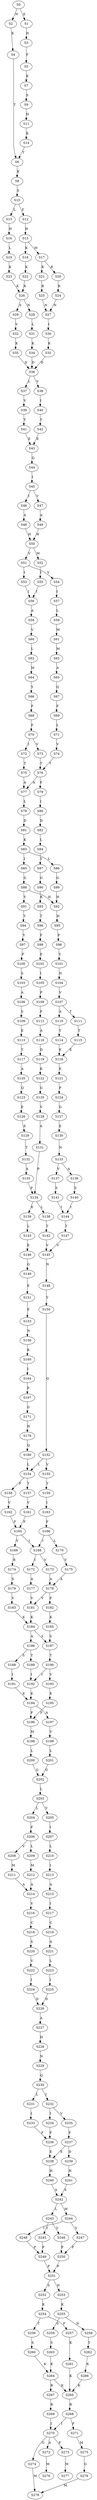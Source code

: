 strict digraph  {
	S0 -> S1 [ label = E ];
	S0 -> S2 [ label = N ];
	S1 -> S3 [ label = N ];
	S2 -> S4 [ label = K ];
	S3 -> S5 [ label = F ];
	S4 -> S6 [ label = T ];
	S5 -> S7 [ label = K ];
	S6 -> S8 [ label = K ];
	S7 -> S9 [ label = S ];
	S8 -> S10 [ label = S ];
	S9 -> S11 [ label = H ];
	S10 -> S12 [ label = F ];
	S10 -> S13 [ label = L ];
	S11 -> S14 [ label = K ];
	S12 -> S15 [ label = H ];
	S13 -> S16 [ label = H ];
	S14 -> S6 [ label = T ];
	S15 -> S17 [ label = M ];
	S15 -> S18 [ label = K ];
	S16 -> S19 [ label = L ];
	S17 -> S20 [ label = R ];
	S17 -> S21 [ label = K ];
	S18 -> S22 [ label = K ];
	S19 -> S23 [ label = K ];
	S20 -> S24 [ label = R ];
	S21 -> S25 [ label = R ];
	S22 -> S26 [ label = K ];
	S23 -> S26 [ label = K ];
	S24 -> S27 [ label = N ];
	S25 -> S27 [ label = N ];
	S26 -> S28 [ label = N ];
	S26 -> S29 [ label = S ];
	S27 -> S30 [ label = I ];
	S28 -> S31 [ label = L ];
	S29 -> S32 [ label = V ];
	S30 -> S33 [ label = K ];
	S31 -> S34 [ label = K ];
	S32 -> S35 [ label = K ];
	S33 -> S36 [ label = D ];
	S34 -> S36 [ label = D ];
	S35 -> S36 [ label = D ];
	S36 -> S37 [ label = L ];
	S36 -> S38 [ label = V ];
	S37 -> S39 [ label = V ];
	S38 -> S40 [ label = I ];
	S39 -> S41 [ label = Y ];
	S40 -> S42 [ label = Y ];
	S41 -> S43 [ label = E ];
	S42 -> S43 [ label = E ];
	S43 -> S44 [ label = Q ];
	S44 -> S45 [ label = I ];
	S45 -> S46 [ label = I ];
	S45 -> S47 [ label = V ];
	S46 -> S48 [ label = A ];
	S47 -> S49 [ label = A ];
	S48 -> S50 [ label = H ];
	S49 -> S50 [ label = H ];
	S50 -> S51 [ label = V ];
	S50 -> S52 [ label = M ];
	S51 -> S53 [ label = I ];
	S51 -> S54 [ label = V ];
	S52 -> S55 [ label = I ];
	S53 -> S56 [ label = I ];
	S54 -> S57 [ label = I ];
	S55 -> S56 [ label = I ];
	S56 -> S58 [ label = A ];
	S57 -> S59 [ label = L ];
	S58 -> S60 [ label = V ];
	S59 -> S61 [ label = M ];
	S60 -> S62 [ label = L ];
	S61 -> S63 [ label = M ];
	S62 -> S64 [ label = M ];
	S63 -> S65 [ label = A ];
	S64 -> S66 [ label = Y ];
	S65 -> S67 [ label = Q ];
	S66 -> S68 [ label = F ];
	S67 -> S69 [ label = F ];
	S68 -> S70 [ label = F ];
	S69 -> S71 [ label = L ];
	S70 -> S72 [ label = I ];
	S70 -> S73 [ label = V ];
	S71 -> S74 [ label = V ];
	S72 -> S75 [ label = T ];
	S73 -> S76 [ label = T ];
	S74 -> S76 [ label = T ];
	S75 -> S77 [ label = A ];
	S76 -> S77 [ label = A ];
	S76 -> S78 [ label = F ];
	S77 -> S79 [ label = L ];
	S78 -> S80 [ label = I ];
	S79 -> S81 [ label = D ];
	S80 -> S82 [ label = D ];
	S81 -> S83 [ label = K ];
	S82 -> S84 [ label = L ];
	S83 -> S85 [ label = I ];
	S83 -> S86 [ label = L ];
	S84 -> S87 [ label = Y ];
	S85 -> S88 [ label = G ];
	S86 -> S89 [ label = G ];
	S87 -> S90 [ label = G ];
	S88 -> S91 [ label = Y ];
	S88 -> S92 [ label = H ];
	S89 -> S92 [ label = H ];
	S90 -> S93 [ label = R ];
	S91 -> S94 [ label = Y ];
	S92 -> S95 [ label = H ];
	S93 -> S96 [ label = T ];
	S94 -> S97 [ label = Y ];
	S95 -> S98 [ label = F ];
	S96 -> S99 [ label = F ];
	S97 -> S100 [ label = F ];
	S98 -> S101 [ label = Y ];
	S99 -> S102 [ label = E ];
	S100 -> S103 [ label = S ];
	S101 -> S104 [ label = N ];
	S102 -> S105 [ label = I ];
	S103 -> S106 [ label = A ];
	S104 -> S107 [ label = V ];
	S105 -> S108 [ label = P ];
	S106 -> S109 [ label = S ];
	S107 -> S110 [ label = A ];
	S107 -> S111 [ label = T ];
	S108 -> S112 [ label = F ];
	S109 -> S113 [ label = E ];
	S110 -> S114 [ label = T ];
	S111 -> S115 [ label = T ];
	S112 -> S116 [ label = A ];
	S113 -> S117 [ label = T ];
	S114 -> S118 [ label = E ];
	S115 -> S118 [ label = E ];
	S116 -> S119 [ label = D ];
	S117 -> S120 [ label = A ];
	S118 -> S121 [ label = E ];
	S119 -> S122 [ label = K ];
	S120 -> S123 [ label = Q ];
	S121 -> S124 [ label = P ];
	S122 -> S125 [ label = G ];
	S123 -> S126 [ label = E ];
	S124 -> S127 [ label = G ];
	S125 -> S128 [ label = V ];
	S126 -> S129 [ label = E ];
	S127 -> S130 [ label = E ];
	S128 -> S131 [ label = A ];
	S129 -> S132 [ label = T ];
	S130 -> S133 [ label = N ];
	S131 -> S134 [ label = P ];
	S132 -> S135 [ label = A ];
	S133 -> S136 [ label = A ];
	S133 -> S137 [ label = V ];
	S134 -> S138 [ label = L ];
	S134 -> S139 [ label = E ];
	S135 -> S134 [ label = P ];
	S136 -> S140 [ label = S ];
	S137 -> S141 [ label = S ];
	S138 -> S142 [ label = T ];
	S139 -> S143 [ label = L ];
	S140 -> S144 [ label = I ];
	S141 -> S144 [ label = I ];
	S142 -> S145 [ label = V ];
	S143 -> S146 [ label = E ];
	S144 -> S147 [ label = T ];
	S145 -> S148 [ label = N ];
	S146 -> S149 [ label = G ];
	S147 -> S145 [ label = V ];
	S148 -> S150 [ label = Y ];
	S149 -> S151 [ label = E ];
	S150 -> S152 [ label = Q ];
	S151 -> S153 [ label = E ];
	S152 -> S154 [ label = L ];
	S152 -> S155 [ label = V ];
	S153 -> S156 [ label = N ];
	S154 -> S157 [ label = T ];
	S154 -> S158 [ label = F ];
	S155 -> S159 [ label = T ];
	S156 -> S160 [ label = K ];
	S157 -> S161 [ label = V ];
	S158 -> S162 [ label = V ];
	S159 -> S163 [ label = I ];
	S160 -> S164 [ label = I ];
	S161 -> S165 [ label = F ];
	S162 -> S165 [ label = F ];
	S163 -> S166 [ label = F ];
	S164 -> S167 [ label = F ];
	S165 -> S168 [ label = I ];
	S165 -> S169 [ label = V ];
	S166 -> S168 [ label = I ];
	S166 -> S170 [ label = L ];
	S167 -> S171 [ label = G ];
	S168 -> S172 [ label = I ];
	S168 -> S173 [ label = V ];
	S169 -> S174 [ label = R ];
	S170 -> S175 [ label = V ];
	S171 -> S176 [ label = H ];
	S172 -> S177 [ label = A ];
	S173 -> S178 [ label = A ];
	S174 -> S179 [ label = S ];
	S175 -> S178 [ label = A ];
	S176 -> S180 [ label = Q ];
	S177 -> S181 [ label = V ];
	S178 -> S182 [ label = F ];
	S178 -> S181 [ label = V ];
	S179 -> S183 [ label = V ];
	S180 -> S154 [ label = L ];
	S181 -> S184 [ label = K ];
	S182 -> S185 [ label = K ];
	S183 -> S184 [ label = K ];
	S184 -> S186 [ label = A ];
	S184 -> S187 [ label = S ];
	S185 -> S187 [ label = S ];
	S186 -> S188 [ label = S ];
	S186 -> S189 [ label = T ];
	S187 -> S190 [ label = T ];
	S188 -> S191 [ label = I ];
	S189 -> S192 [ label = I ];
	S190 -> S192 [ label = I ];
	S190 -> S193 [ label = V ];
	S191 -> S194 [ label = E ];
	S192 -> S194 [ label = E ];
	S193 -> S195 [ label = E ];
	S194 -> S196 [ label = F ];
	S194 -> S197 [ label = A ];
	S195 -> S196 [ label = F ];
	S196 -> S198 [ label = M ];
	S197 -> S199 [ label = V ];
	S198 -> S200 [ label = L ];
	S199 -> S201 [ label = L ];
	S200 -> S202 [ label = G ];
	S201 -> S202 [ label = G ];
	S202 -> S203 [ label = L ];
	S203 -> S204 [ label = L ];
	S203 -> S205 [ label = V ];
	S204 -> S206 [ label = F ];
	S205 -> S207 [ label = I ];
	S206 -> S208 [ label = V ];
	S206 -> S209 [ label = L ];
	S207 -> S210 [ label = L ];
	S208 -> S211 [ label = M ];
	S209 -> S212 [ label = M ];
	S210 -> S213 [ label = I ];
	S211 -> S214 [ label = A ];
	S212 -> S214 [ label = A ];
	S213 -> S215 [ label = A ];
	S214 -> S216 [ label = V ];
	S215 -> S217 [ label = I ];
	S216 -> S218 [ label = C ];
	S217 -> S219 [ label = C ];
	S218 -> S220 [ label = S ];
	S219 -> S221 [ label = A ];
	S220 -> S222 [ label = V ];
	S221 -> S223 [ label = L ];
	S222 -> S224 [ label = I ];
	S223 -> S225 [ label = I ];
	S224 -> S226 [ label = D ];
	S225 -> S226 [ label = D ];
	S226 -> S227 [ label = A ];
	S227 -> S228 [ label = H ];
	S228 -> S229 [ label = N ];
	S229 -> S230 [ label = Q ];
	S230 -> S231 [ label = L ];
	S230 -> S232 [ label = I ];
	S231 -> S233 [ label = I ];
	S232 -> S234 [ label = I ];
	S232 -> S235 [ label = V ];
	S233 -> S236 [ label = F ];
	S234 -> S236 [ label = F ];
	S235 -> S237 [ label = F ];
	S236 -> S238 [ label = E ];
	S237 -> S238 [ label = E ];
	S237 -> S239 [ label = D ];
	S238 -> S240 [ label = H ];
	S239 -> S241 [ label = H ];
	S240 -> S242 [ label = S ];
	S241 -> S242 [ label = S ];
	S242 -> S243 [ label = L ];
	S242 -> S244 [ label = M ];
	S243 -> S245 [ label = I ];
	S243 -> S246 [ label = V ];
	S244 -> S247 [ label = V ];
	S244 -> S248 [ label = I ];
	S245 -> S249 [ label = P ];
	S246 -> S250 [ label = P ];
	S247 -> S250 [ label = P ];
	S248 -> S249 [ label = P ];
	S249 -> S251 [ label = P ];
	S250 -> S251 [ label = P ];
	S251 -> S252 [ label = S ];
	S251 -> S253 [ label = N ];
	S252 -> S254 [ label = K ];
	S253 -> S255 [ label = K ];
	S254 -> S256 [ label = T ];
	S254 -> S257 [ label = P ];
	S255 -> S258 [ label = N ];
	S255 -> S259 [ label = S ];
	S256 -> S260 [ label = S ];
	S257 -> S261 [ label = K ];
	S258 -> S262 [ label = T ];
	S259 -> S263 [ label = S ];
	S260 -> S264 [ label = K ];
	S261 -> S265 [ label = K ];
	S262 -> S266 [ label = K ];
	S263 -> S264 [ label = K ];
	S264 -> S267 [ label = R ];
	S264 -> S265 [ label = K ];
	S265 -> S268 [ label = R ];
	S266 -> S265 [ label = K ];
	S267 -> S269 [ label = R ];
	S268 -> S270 [ label = I ];
	S268 -> S271 [ label = P ];
	S269 -> S270 [ label = I ];
	S270 -> S272 [ label = A ];
	S270 -> S273 [ label = P ];
	S270 -> S274 [ label = G ];
	S271 -> S275 [ label = M ];
	S272 -> S276 [ label = M ];
	S273 -> S277 [ label = M ];
	S274 -> S278 [ label = M ];
	S275 -> S279 [ label = G ];
	S279 -> S278 [ label = M ];
}

